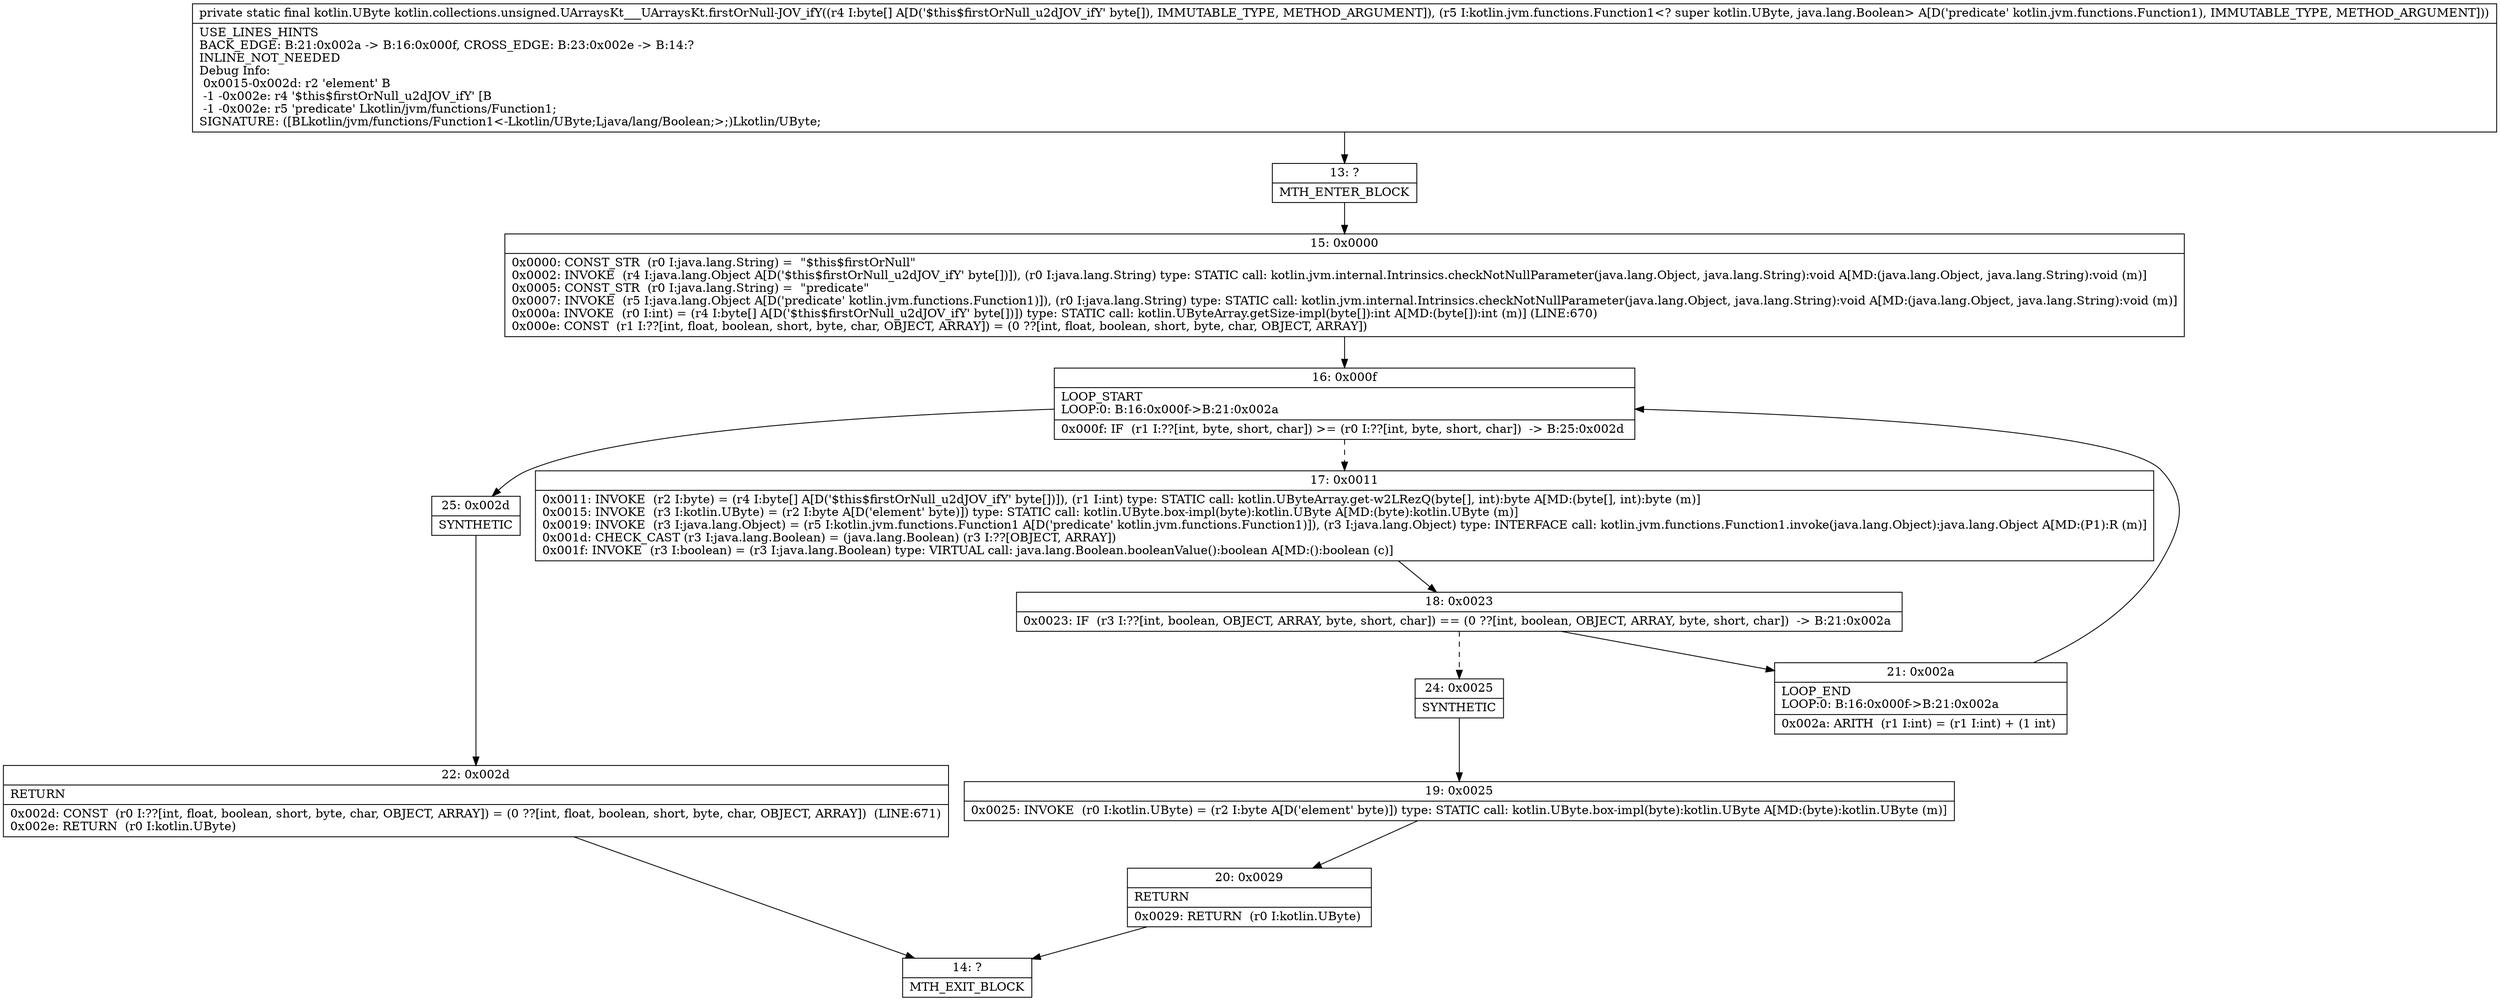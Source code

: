 digraph "CFG forkotlin.collections.unsigned.UArraysKt___UArraysKt.firstOrNull\-JOV_ifY([BLkotlin\/jvm\/functions\/Function1;)Lkotlin\/UByte;" {
Node_13 [shape=record,label="{13\:\ ?|MTH_ENTER_BLOCK\l}"];
Node_15 [shape=record,label="{15\:\ 0x0000|0x0000: CONST_STR  (r0 I:java.lang.String) =  \"$this$firstOrNull\" \l0x0002: INVOKE  (r4 I:java.lang.Object A[D('$this$firstOrNull_u2dJOV_ifY' byte[])]), (r0 I:java.lang.String) type: STATIC call: kotlin.jvm.internal.Intrinsics.checkNotNullParameter(java.lang.Object, java.lang.String):void A[MD:(java.lang.Object, java.lang.String):void (m)]\l0x0005: CONST_STR  (r0 I:java.lang.String) =  \"predicate\" \l0x0007: INVOKE  (r5 I:java.lang.Object A[D('predicate' kotlin.jvm.functions.Function1)]), (r0 I:java.lang.String) type: STATIC call: kotlin.jvm.internal.Intrinsics.checkNotNullParameter(java.lang.Object, java.lang.String):void A[MD:(java.lang.Object, java.lang.String):void (m)]\l0x000a: INVOKE  (r0 I:int) = (r4 I:byte[] A[D('$this$firstOrNull_u2dJOV_ifY' byte[])]) type: STATIC call: kotlin.UByteArray.getSize\-impl(byte[]):int A[MD:(byte[]):int (m)] (LINE:670)\l0x000e: CONST  (r1 I:??[int, float, boolean, short, byte, char, OBJECT, ARRAY]) = (0 ??[int, float, boolean, short, byte, char, OBJECT, ARRAY]) \l}"];
Node_16 [shape=record,label="{16\:\ 0x000f|LOOP_START\lLOOP:0: B:16:0x000f\-\>B:21:0x002a\l|0x000f: IF  (r1 I:??[int, byte, short, char]) \>= (r0 I:??[int, byte, short, char])  \-\> B:25:0x002d \l}"];
Node_17 [shape=record,label="{17\:\ 0x0011|0x0011: INVOKE  (r2 I:byte) = (r4 I:byte[] A[D('$this$firstOrNull_u2dJOV_ifY' byte[])]), (r1 I:int) type: STATIC call: kotlin.UByteArray.get\-w2LRezQ(byte[], int):byte A[MD:(byte[], int):byte (m)]\l0x0015: INVOKE  (r3 I:kotlin.UByte) = (r2 I:byte A[D('element' byte)]) type: STATIC call: kotlin.UByte.box\-impl(byte):kotlin.UByte A[MD:(byte):kotlin.UByte (m)]\l0x0019: INVOKE  (r3 I:java.lang.Object) = (r5 I:kotlin.jvm.functions.Function1 A[D('predicate' kotlin.jvm.functions.Function1)]), (r3 I:java.lang.Object) type: INTERFACE call: kotlin.jvm.functions.Function1.invoke(java.lang.Object):java.lang.Object A[MD:(P1):R (m)]\l0x001d: CHECK_CAST (r3 I:java.lang.Boolean) = (java.lang.Boolean) (r3 I:??[OBJECT, ARRAY]) \l0x001f: INVOKE  (r3 I:boolean) = (r3 I:java.lang.Boolean) type: VIRTUAL call: java.lang.Boolean.booleanValue():boolean A[MD:():boolean (c)]\l}"];
Node_18 [shape=record,label="{18\:\ 0x0023|0x0023: IF  (r3 I:??[int, boolean, OBJECT, ARRAY, byte, short, char]) == (0 ??[int, boolean, OBJECT, ARRAY, byte, short, char])  \-\> B:21:0x002a \l}"];
Node_21 [shape=record,label="{21\:\ 0x002a|LOOP_END\lLOOP:0: B:16:0x000f\-\>B:21:0x002a\l|0x002a: ARITH  (r1 I:int) = (r1 I:int) + (1 int) \l}"];
Node_24 [shape=record,label="{24\:\ 0x0025|SYNTHETIC\l}"];
Node_19 [shape=record,label="{19\:\ 0x0025|0x0025: INVOKE  (r0 I:kotlin.UByte) = (r2 I:byte A[D('element' byte)]) type: STATIC call: kotlin.UByte.box\-impl(byte):kotlin.UByte A[MD:(byte):kotlin.UByte (m)]\l}"];
Node_20 [shape=record,label="{20\:\ 0x0029|RETURN\l|0x0029: RETURN  (r0 I:kotlin.UByte) \l}"];
Node_14 [shape=record,label="{14\:\ ?|MTH_EXIT_BLOCK\l}"];
Node_25 [shape=record,label="{25\:\ 0x002d|SYNTHETIC\l}"];
Node_22 [shape=record,label="{22\:\ 0x002d|RETURN\l|0x002d: CONST  (r0 I:??[int, float, boolean, short, byte, char, OBJECT, ARRAY]) = (0 ??[int, float, boolean, short, byte, char, OBJECT, ARRAY])  (LINE:671)\l0x002e: RETURN  (r0 I:kotlin.UByte) \l}"];
MethodNode[shape=record,label="{private static final kotlin.UByte kotlin.collections.unsigned.UArraysKt___UArraysKt.firstOrNull\-JOV_ifY((r4 I:byte[] A[D('$this$firstOrNull_u2dJOV_ifY' byte[]), IMMUTABLE_TYPE, METHOD_ARGUMENT]), (r5 I:kotlin.jvm.functions.Function1\<? super kotlin.UByte, java.lang.Boolean\> A[D('predicate' kotlin.jvm.functions.Function1), IMMUTABLE_TYPE, METHOD_ARGUMENT]))  | USE_LINES_HINTS\lBACK_EDGE: B:21:0x002a \-\> B:16:0x000f, CROSS_EDGE: B:23:0x002e \-\> B:14:?\lINLINE_NOT_NEEDED\lDebug Info:\l  0x0015\-0x002d: r2 'element' B\l  \-1 \-0x002e: r4 '$this$firstOrNull_u2dJOV_ifY' [B\l  \-1 \-0x002e: r5 'predicate' Lkotlin\/jvm\/functions\/Function1;\lSIGNATURE: ([BLkotlin\/jvm\/functions\/Function1\<\-Lkotlin\/UByte;Ljava\/lang\/Boolean;\>;)Lkotlin\/UByte;\l}"];
MethodNode -> Node_13;Node_13 -> Node_15;
Node_15 -> Node_16;
Node_16 -> Node_17[style=dashed];
Node_16 -> Node_25;
Node_17 -> Node_18;
Node_18 -> Node_21;
Node_18 -> Node_24[style=dashed];
Node_21 -> Node_16;
Node_24 -> Node_19;
Node_19 -> Node_20;
Node_20 -> Node_14;
Node_25 -> Node_22;
Node_22 -> Node_14;
}

